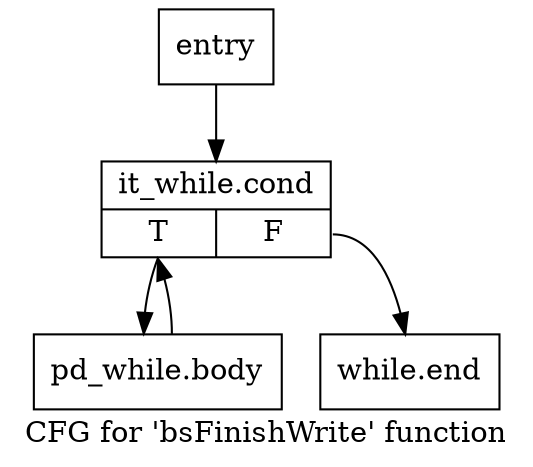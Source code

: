 digraph "CFG for 'bsFinishWrite' function" {
	label="CFG for 'bsFinishWrite' function";

	Node0x16f47f0 [shape=record,label="{entry}"];
	Node0x16f47f0 -> Node0x16f4840;
	Node0x16f4840 [shape=record,label="{it_while.cond|{<s0>T|<s1>F}}"];
	Node0x16f4840:s0 -> Node0x16f4890;
	Node0x16f4840:s1 -> Node0x16f48e0;
	Node0x16f4890 [shape=record,label="{pd_while.body}"];
	Node0x16f4890 -> Node0x16f4840;
	Node0x16f48e0 [shape=record,label="{while.end}"];
}
